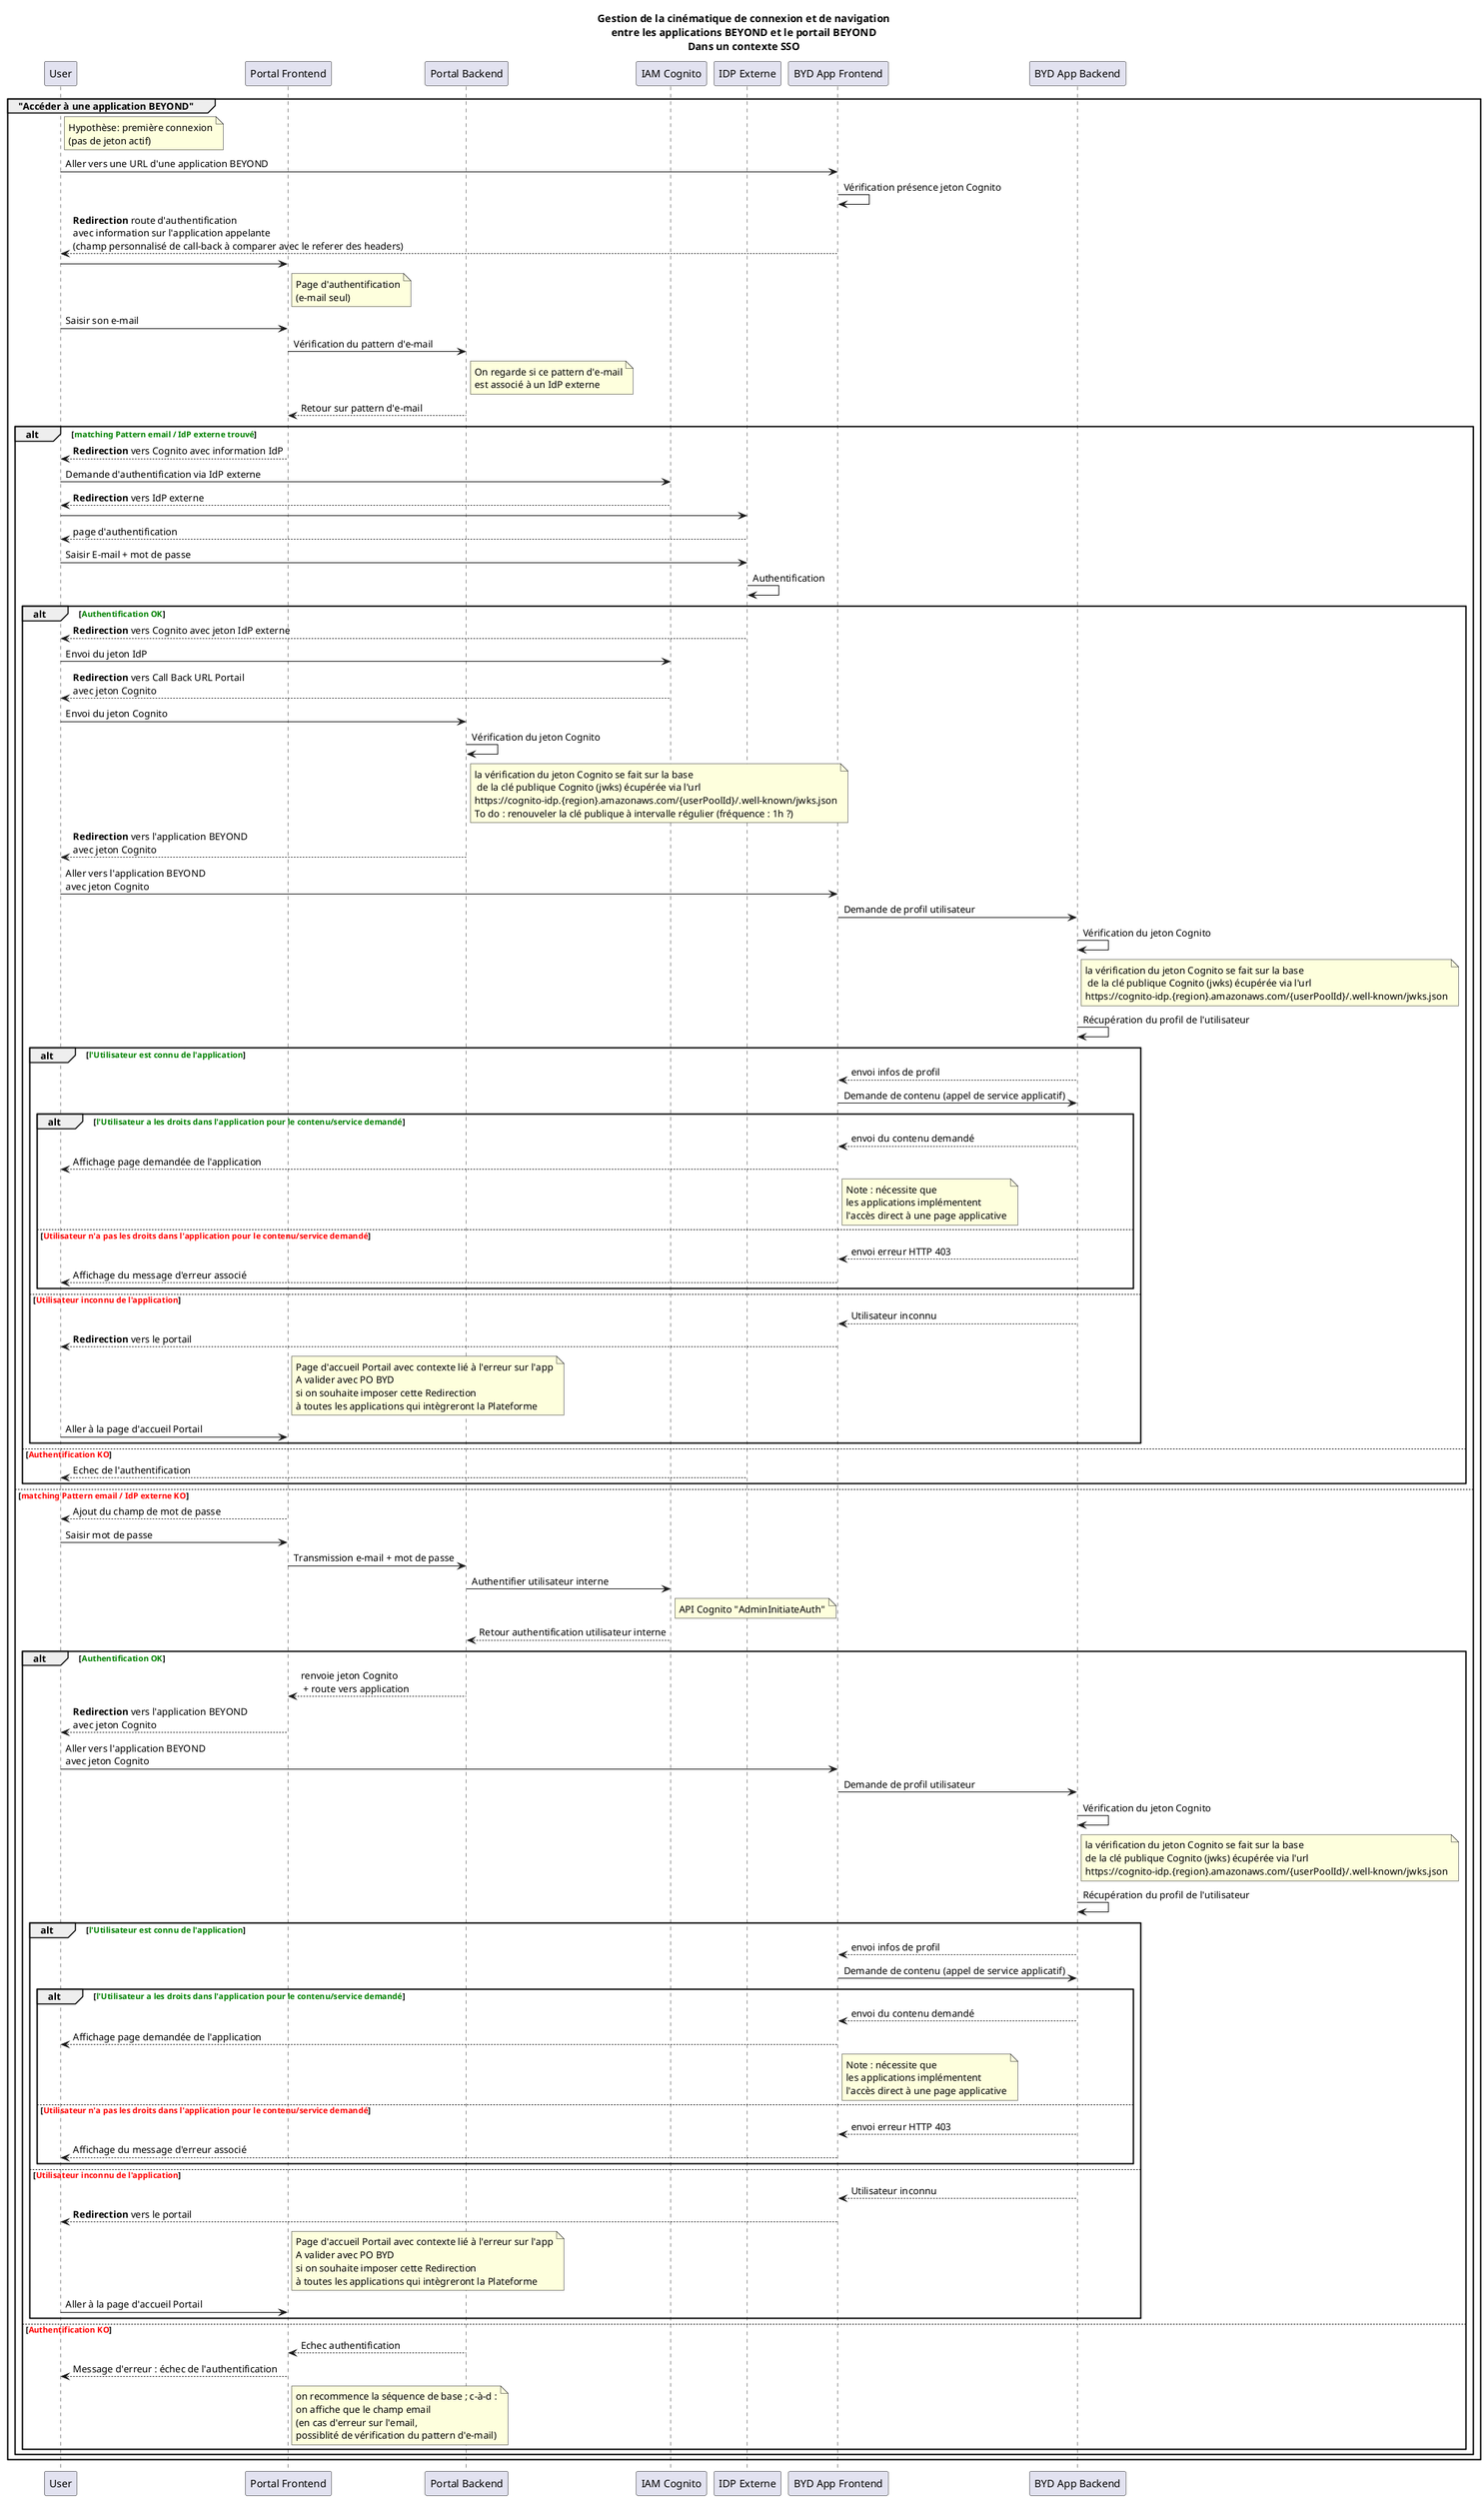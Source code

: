 @startuml seq_authentication
title 
Gestion de la cinématique de connexion et de navigation
entre les applications BEYOND et le portail BEYOND
Dans un contexte SSO
end title
participant "User" as U
participant "Portal Frontend" as PF
participant "Portal Backend" as PB
participant "IAM Cognito" as  IAM
participant "IDP Externe" as  IDP
participant "BYD App Frontend" as RF
participant "BYD App Backend" as RB

group "Accéder à une application BEYOND"
  note right U
    Hypothèse: première connexion
    (pas de jeton actif)
  end note
  U -> RF: Aller vers une URL d'une application BEYOND
  RF -> RF: Vérification présence jeton Cognito
  RF --> U: **Redirection** route d'authentification\navec information sur l'application appelante\n(champ personnalisé de call-back à comparer avec le referer des headers)
  U -> PF
  note right PF
    Page d'authentification
    (e-mail seul)
  end note
  U -> PF: Saisir son e-mail
  PF -> PB: Vérification du pattern d'e-mail
  note right PB
    On regarde si ce pattern d'e-mail
    est associé à un IdP externe
  end note
  PB --> PF: Retour sur pattern d'e-mail
  alt <color Green>matching Pattern email / IdP externe trouvé</color>
    PF --> U: **Redirection** vers Cognito avec information IdP
    U -> IAM: Demande d'authentification via IdP externe
    IAM --> U: **Redirection** vers IdP externe
    U -> IDP:
    IDP --> U: page d'authentification
    U -> IDP: Saisir E-mail + mot de passe
    IDP -> IDP: Authentification
    alt <color Green>Authentification OK</color>
      IDP --> U: **Redirection** vers Cognito avec jeton IdP externe
      U -> IAM: Envoi du jeton IdP
      IAM --> U: **Redirection** vers Call Back URL Portail\navec jeton Cognito
      U -> PB: Envoi du jeton Cognito
      PB -> PB: Vérification du jeton Cognito
      note right PB
        la vérification du jeton Cognito se fait sur la base
         de la clé publique Cognito (jwks) écupérée via l'url 
        https://cognito-idp.{region}.amazonaws.com/{userPoolId}/.well-known/jwks.json
        To do : renouveler la clé publique à intervalle régulier (fréquence : 1h ?)
      end note
      PB --> U: **Redirection** vers l'application BEYOND\navec jeton Cognito
      U -> RF: Aller vers l'application BEYOND\navec jeton Cognito
      RF -> RB: Demande de profil utilisateur
      RB -> RB : Vérification du jeton Cognito
      note right RB
        la vérification du jeton Cognito se fait sur la base
         de la clé publique Cognito (jwks) écupérée via l'url 
        https://cognito-idp.{region}.amazonaws.com/{userPoolId}/.well-known/jwks.json
      end note
      RB -> RB : Récupération du profil de l'utilisateur
      alt <color Green>l'Utilisateur est connu de l'application</color>
        RB --> RF: envoi infos de profil
        RF -> RB: Demande de contenu (appel de service applicatif)
        alt <color Green>l'Utilisateur a les droits dans l'application pour le contenu/service demandé</color>
          RB --> RF: envoi du contenu demandé
          RF --> U: Affichage page demandée de l'application
          note right RF
            Note : nécessite que
            les applications implémentent
            l'accès direct à une page applicative
          end note
        else  <color Red>Utilisateur n'a pas les droits dans l'application pour le contenu/service demandé</color>
          RB --> RF: envoi erreur HTTP 403
          RF --> U: Affichage du message d'erreur associé
        end
      else  <color Red>Utilisateur inconnu de l'application</color>
        RB --> RF: Utilisateur inconnu
        RF --> U: **Redirection** vers le portail
        note right PF
          Page d'accueil Portail avec contexte lié à l'erreur sur l'app
          A valider avec PO BYD
          si on souhaite imposer cette Redirection
          à toutes les applications qui intègreront la Plateforme
        end note
        U -> PF: Aller à la page d'accueil Portail
     end
    else  <color Red>Authentification KO</color>
      IDP --> U: Echec de l'authentification
    end
  
  else  <color Red>matching Pattern email / IdP externe KO</color>
    PF --> U: Ajout du champ de mot de passe
    U -> PF: Saisir mot de passe
    PF -> PB: Transmission e-mail + mot de passe
    PB -> IAM: Authentifier utilisateur interne
    note right IAM
        API Cognito "AdminInitiateAuth"
    end note
    IAM --> PB: Retour authentification utilisateur interne
      alt <color Green>Authentification OK</color>
        PB --> PF: renvoie jeton Cognito\n + route vers application
        PF --> U: **Redirection** vers l'application BEYOND\navec jeton Cognito
        U -> RF: Aller vers l'application BEYOND\navec jeton Cognito
        RF -> RB: Demande de profil utilisateur
        RB -> RB : Vérification du jeton Cognito
        note right RB
          la vérification du jeton Cognito se fait sur la base
          de la clé publique Cognito (jwks) écupérée via l'url 
          https://cognito-idp.{region}.amazonaws.com/{userPoolId}/.well-known/jwks.json
        end note
        RB -> RB : Récupération du profil de l'utilisateur
        alt <color Green>l'Utilisateur est connu de l'application</color>
          RB --> RF: envoi infos de profil
          RF -> RB: Demande de contenu (appel de service applicatif)
          alt <color Green>l'Utilisateur a les droits dans l'application pour le contenu/service demandé</color>
            RB --> RF: envoi du contenu demandé
            RF --> U: Affichage page demandée de l'application
            note right RF
              Note : nécessite que
              les applications implémentent
              l'accès direct à une page applicative
            end note
          else  <color Red>Utilisateur n'a pas les droits dans l'application pour le contenu/service demandé</color>
            RB --> RF: envoi erreur HTTP 403
            RF --> U: Affichage du message d'erreur associé
          end
        else  <color Red>Utilisateur inconnu de l'application</color>
          RB --> RF: Utilisateur inconnu
          RF --> U: **Redirection** vers le portail
          note right PF
            Page d'accueil Portail avec contexte lié à l'erreur sur l'app
            A valider avec PO BYD
            si on souhaite imposer cette Redirection
            à toutes les applications qui intègreront la Plateforme
          end note
          U -> PF: Aller à la page d'accueil Portail
        end
    else  <color Red>Authentification KO</color>
        PB --> PF: Echec authentification
        PF --> U: Message d'erreur : échec de l'authentification
        note right PF
          on recommence la séquence de base ; c-à-d :
          on affiche que le champ email
          (en cas d'erreur sur l'email,
          possiblité de vérification du pattern d'e-mail)
        end note
    end
  end
end
@enduml